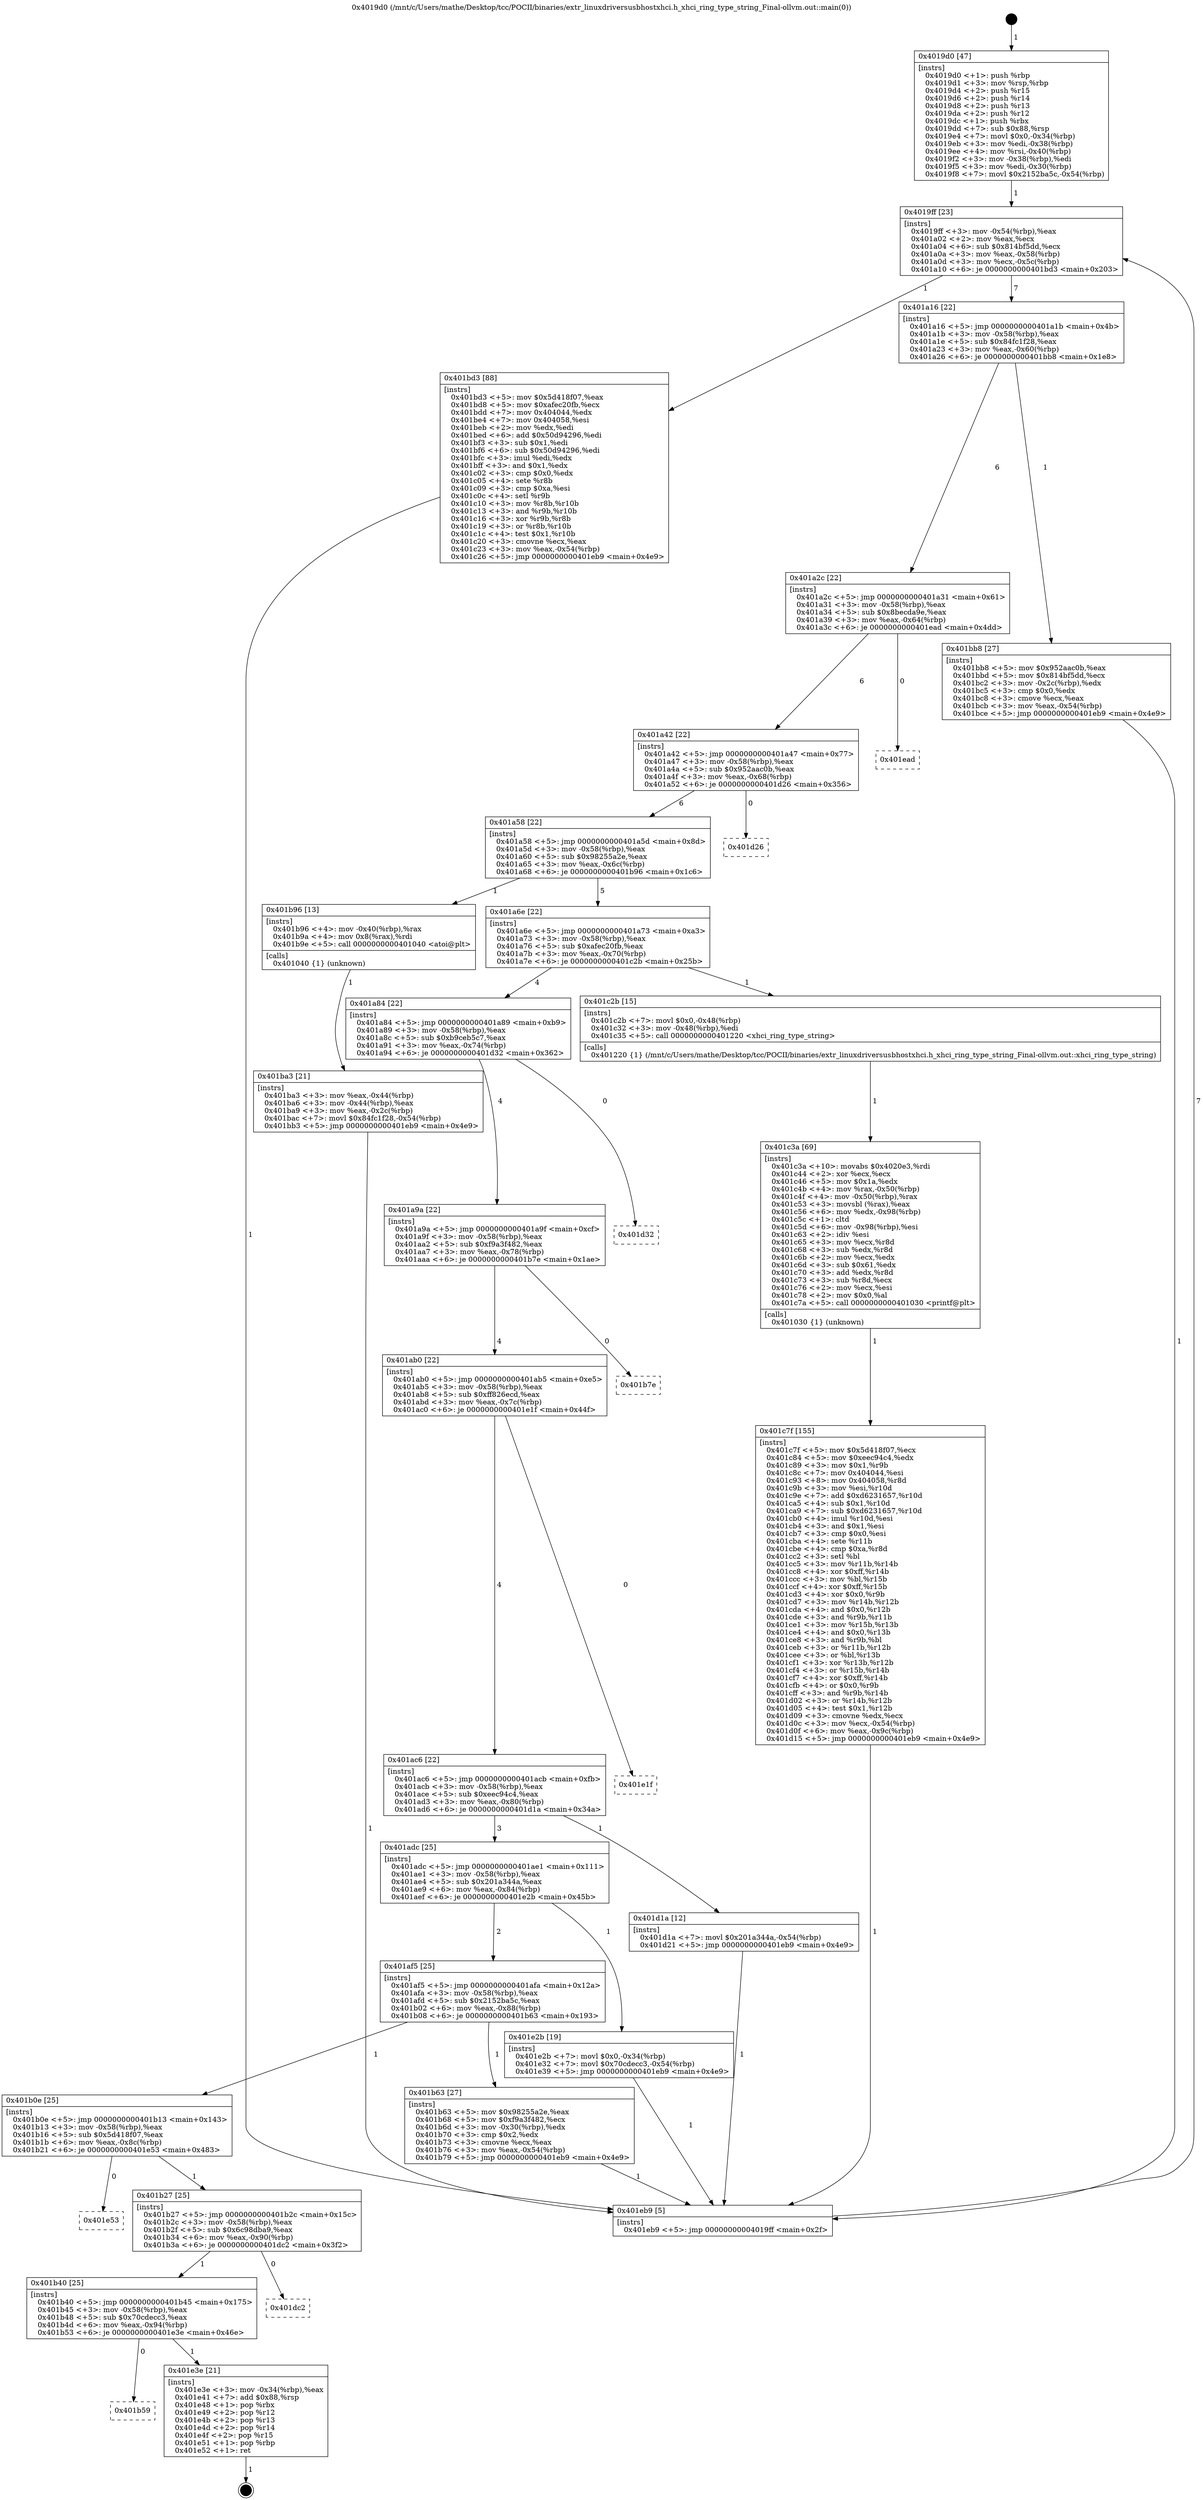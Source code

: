 digraph "0x4019d0" {
  label = "0x4019d0 (/mnt/c/Users/mathe/Desktop/tcc/POCII/binaries/extr_linuxdriversusbhostxhci.h_xhci_ring_type_string_Final-ollvm.out::main(0))"
  labelloc = "t"
  node[shape=record]

  Entry [label="",width=0.3,height=0.3,shape=circle,fillcolor=black,style=filled]
  "0x4019ff" [label="{
     0x4019ff [23]\l
     | [instrs]\l
     &nbsp;&nbsp;0x4019ff \<+3\>: mov -0x54(%rbp),%eax\l
     &nbsp;&nbsp;0x401a02 \<+2\>: mov %eax,%ecx\l
     &nbsp;&nbsp;0x401a04 \<+6\>: sub $0x814bf5dd,%ecx\l
     &nbsp;&nbsp;0x401a0a \<+3\>: mov %eax,-0x58(%rbp)\l
     &nbsp;&nbsp;0x401a0d \<+3\>: mov %ecx,-0x5c(%rbp)\l
     &nbsp;&nbsp;0x401a10 \<+6\>: je 0000000000401bd3 \<main+0x203\>\l
  }"]
  "0x401bd3" [label="{
     0x401bd3 [88]\l
     | [instrs]\l
     &nbsp;&nbsp;0x401bd3 \<+5\>: mov $0x5d418f07,%eax\l
     &nbsp;&nbsp;0x401bd8 \<+5\>: mov $0xafec20fb,%ecx\l
     &nbsp;&nbsp;0x401bdd \<+7\>: mov 0x404044,%edx\l
     &nbsp;&nbsp;0x401be4 \<+7\>: mov 0x404058,%esi\l
     &nbsp;&nbsp;0x401beb \<+2\>: mov %edx,%edi\l
     &nbsp;&nbsp;0x401bed \<+6\>: add $0x50d94296,%edi\l
     &nbsp;&nbsp;0x401bf3 \<+3\>: sub $0x1,%edi\l
     &nbsp;&nbsp;0x401bf6 \<+6\>: sub $0x50d94296,%edi\l
     &nbsp;&nbsp;0x401bfc \<+3\>: imul %edi,%edx\l
     &nbsp;&nbsp;0x401bff \<+3\>: and $0x1,%edx\l
     &nbsp;&nbsp;0x401c02 \<+3\>: cmp $0x0,%edx\l
     &nbsp;&nbsp;0x401c05 \<+4\>: sete %r8b\l
     &nbsp;&nbsp;0x401c09 \<+3\>: cmp $0xa,%esi\l
     &nbsp;&nbsp;0x401c0c \<+4\>: setl %r9b\l
     &nbsp;&nbsp;0x401c10 \<+3\>: mov %r8b,%r10b\l
     &nbsp;&nbsp;0x401c13 \<+3\>: and %r9b,%r10b\l
     &nbsp;&nbsp;0x401c16 \<+3\>: xor %r9b,%r8b\l
     &nbsp;&nbsp;0x401c19 \<+3\>: or %r8b,%r10b\l
     &nbsp;&nbsp;0x401c1c \<+4\>: test $0x1,%r10b\l
     &nbsp;&nbsp;0x401c20 \<+3\>: cmovne %ecx,%eax\l
     &nbsp;&nbsp;0x401c23 \<+3\>: mov %eax,-0x54(%rbp)\l
     &nbsp;&nbsp;0x401c26 \<+5\>: jmp 0000000000401eb9 \<main+0x4e9\>\l
  }"]
  "0x401a16" [label="{
     0x401a16 [22]\l
     | [instrs]\l
     &nbsp;&nbsp;0x401a16 \<+5\>: jmp 0000000000401a1b \<main+0x4b\>\l
     &nbsp;&nbsp;0x401a1b \<+3\>: mov -0x58(%rbp),%eax\l
     &nbsp;&nbsp;0x401a1e \<+5\>: sub $0x84fc1f28,%eax\l
     &nbsp;&nbsp;0x401a23 \<+3\>: mov %eax,-0x60(%rbp)\l
     &nbsp;&nbsp;0x401a26 \<+6\>: je 0000000000401bb8 \<main+0x1e8\>\l
  }"]
  Exit [label="",width=0.3,height=0.3,shape=circle,fillcolor=black,style=filled,peripheries=2]
  "0x401bb8" [label="{
     0x401bb8 [27]\l
     | [instrs]\l
     &nbsp;&nbsp;0x401bb8 \<+5\>: mov $0x952aac0b,%eax\l
     &nbsp;&nbsp;0x401bbd \<+5\>: mov $0x814bf5dd,%ecx\l
     &nbsp;&nbsp;0x401bc2 \<+3\>: mov -0x2c(%rbp),%edx\l
     &nbsp;&nbsp;0x401bc5 \<+3\>: cmp $0x0,%edx\l
     &nbsp;&nbsp;0x401bc8 \<+3\>: cmove %ecx,%eax\l
     &nbsp;&nbsp;0x401bcb \<+3\>: mov %eax,-0x54(%rbp)\l
     &nbsp;&nbsp;0x401bce \<+5\>: jmp 0000000000401eb9 \<main+0x4e9\>\l
  }"]
  "0x401a2c" [label="{
     0x401a2c [22]\l
     | [instrs]\l
     &nbsp;&nbsp;0x401a2c \<+5\>: jmp 0000000000401a31 \<main+0x61\>\l
     &nbsp;&nbsp;0x401a31 \<+3\>: mov -0x58(%rbp),%eax\l
     &nbsp;&nbsp;0x401a34 \<+5\>: sub $0x8becda9e,%eax\l
     &nbsp;&nbsp;0x401a39 \<+3\>: mov %eax,-0x64(%rbp)\l
     &nbsp;&nbsp;0x401a3c \<+6\>: je 0000000000401ead \<main+0x4dd\>\l
  }"]
  "0x401b59" [label="{
     0x401b59\l
  }", style=dashed]
  "0x401ead" [label="{
     0x401ead\l
  }", style=dashed]
  "0x401a42" [label="{
     0x401a42 [22]\l
     | [instrs]\l
     &nbsp;&nbsp;0x401a42 \<+5\>: jmp 0000000000401a47 \<main+0x77\>\l
     &nbsp;&nbsp;0x401a47 \<+3\>: mov -0x58(%rbp),%eax\l
     &nbsp;&nbsp;0x401a4a \<+5\>: sub $0x952aac0b,%eax\l
     &nbsp;&nbsp;0x401a4f \<+3\>: mov %eax,-0x68(%rbp)\l
     &nbsp;&nbsp;0x401a52 \<+6\>: je 0000000000401d26 \<main+0x356\>\l
  }"]
  "0x401e3e" [label="{
     0x401e3e [21]\l
     | [instrs]\l
     &nbsp;&nbsp;0x401e3e \<+3\>: mov -0x34(%rbp),%eax\l
     &nbsp;&nbsp;0x401e41 \<+7\>: add $0x88,%rsp\l
     &nbsp;&nbsp;0x401e48 \<+1\>: pop %rbx\l
     &nbsp;&nbsp;0x401e49 \<+2\>: pop %r12\l
     &nbsp;&nbsp;0x401e4b \<+2\>: pop %r13\l
     &nbsp;&nbsp;0x401e4d \<+2\>: pop %r14\l
     &nbsp;&nbsp;0x401e4f \<+2\>: pop %r15\l
     &nbsp;&nbsp;0x401e51 \<+1\>: pop %rbp\l
     &nbsp;&nbsp;0x401e52 \<+1\>: ret\l
  }"]
  "0x401d26" [label="{
     0x401d26\l
  }", style=dashed]
  "0x401a58" [label="{
     0x401a58 [22]\l
     | [instrs]\l
     &nbsp;&nbsp;0x401a58 \<+5\>: jmp 0000000000401a5d \<main+0x8d\>\l
     &nbsp;&nbsp;0x401a5d \<+3\>: mov -0x58(%rbp),%eax\l
     &nbsp;&nbsp;0x401a60 \<+5\>: sub $0x98255a2e,%eax\l
     &nbsp;&nbsp;0x401a65 \<+3\>: mov %eax,-0x6c(%rbp)\l
     &nbsp;&nbsp;0x401a68 \<+6\>: je 0000000000401b96 \<main+0x1c6\>\l
  }"]
  "0x401b40" [label="{
     0x401b40 [25]\l
     | [instrs]\l
     &nbsp;&nbsp;0x401b40 \<+5\>: jmp 0000000000401b45 \<main+0x175\>\l
     &nbsp;&nbsp;0x401b45 \<+3\>: mov -0x58(%rbp),%eax\l
     &nbsp;&nbsp;0x401b48 \<+5\>: sub $0x70cdecc3,%eax\l
     &nbsp;&nbsp;0x401b4d \<+6\>: mov %eax,-0x94(%rbp)\l
     &nbsp;&nbsp;0x401b53 \<+6\>: je 0000000000401e3e \<main+0x46e\>\l
  }"]
  "0x401b96" [label="{
     0x401b96 [13]\l
     | [instrs]\l
     &nbsp;&nbsp;0x401b96 \<+4\>: mov -0x40(%rbp),%rax\l
     &nbsp;&nbsp;0x401b9a \<+4\>: mov 0x8(%rax),%rdi\l
     &nbsp;&nbsp;0x401b9e \<+5\>: call 0000000000401040 \<atoi@plt\>\l
     | [calls]\l
     &nbsp;&nbsp;0x401040 \{1\} (unknown)\l
  }"]
  "0x401a6e" [label="{
     0x401a6e [22]\l
     | [instrs]\l
     &nbsp;&nbsp;0x401a6e \<+5\>: jmp 0000000000401a73 \<main+0xa3\>\l
     &nbsp;&nbsp;0x401a73 \<+3\>: mov -0x58(%rbp),%eax\l
     &nbsp;&nbsp;0x401a76 \<+5\>: sub $0xafec20fb,%eax\l
     &nbsp;&nbsp;0x401a7b \<+3\>: mov %eax,-0x70(%rbp)\l
     &nbsp;&nbsp;0x401a7e \<+6\>: je 0000000000401c2b \<main+0x25b\>\l
  }"]
  "0x401dc2" [label="{
     0x401dc2\l
  }", style=dashed]
  "0x401c2b" [label="{
     0x401c2b [15]\l
     | [instrs]\l
     &nbsp;&nbsp;0x401c2b \<+7\>: movl $0x0,-0x48(%rbp)\l
     &nbsp;&nbsp;0x401c32 \<+3\>: mov -0x48(%rbp),%edi\l
     &nbsp;&nbsp;0x401c35 \<+5\>: call 0000000000401220 \<xhci_ring_type_string\>\l
     | [calls]\l
     &nbsp;&nbsp;0x401220 \{1\} (/mnt/c/Users/mathe/Desktop/tcc/POCII/binaries/extr_linuxdriversusbhostxhci.h_xhci_ring_type_string_Final-ollvm.out::xhci_ring_type_string)\l
  }"]
  "0x401a84" [label="{
     0x401a84 [22]\l
     | [instrs]\l
     &nbsp;&nbsp;0x401a84 \<+5\>: jmp 0000000000401a89 \<main+0xb9\>\l
     &nbsp;&nbsp;0x401a89 \<+3\>: mov -0x58(%rbp),%eax\l
     &nbsp;&nbsp;0x401a8c \<+5\>: sub $0xb9ceb5c7,%eax\l
     &nbsp;&nbsp;0x401a91 \<+3\>: mov %eax,-0x74(%rbp)\l
     &nbsp;&nbsp;0x401a94 \<+6\>: je 0000000000401d32 \<main+0x362\>\l
  }"]
  "0x401b27" [label="{
     0x401b27 [25]\l
     | [instrs]\l
     &nbsp;&nbsp;0x401b27 \<+5\>: jmp 0000000000401b2c \<main+0x15c\>\l
     &nbsp;&nbsp;0x401b2c \<+3\>: mov -0x58(%rbp),%eax\l
     &nbsp;&nbsp;0x401b2f \<+5\>: sub $0x6c98dba9,%eax\l
     &nbsp;&nbsp;0x401b34 \<+6\>: mov %eax,-0x90(%rbp)\l
     &nbsp;&nbsp;0x401b3a \<+6\>: je 0000000000401dc2 \<main+0x3f2\>\l
  }"]
  "0x401d32" [label="{
     0x401d32\l
  }", style=dashed]
  "0x401a9a" [label="{
     0x401a9a [22]\l
     | [instrs]\l
     &nbsp;&nbsp;0x401a9a \<+5\>: jmp 0000000000401a9f \<main+0xcf\>\l
     &nbsp;&nbsp;0x401a9f \<+3\>: mov -0x58(%rbp),%eax\l
     &nbsp;&nbsp;0x401aa2 \<+5\>: sub $0xf9a3f482,%eax\l
     &nbsp;&nbsp;0x401aa7 \<+3\>: mov %eax,-0x78(%rbp)\l
     &nbsp;&nbsp;0x401aaa \<+6\>: je 0000000000401b7e \<main+0x1ae\>\l
  }"]
  "0x401e53" [label="{
     0x401e53\l
  }", style=dashed]
  "0x401b7e" [label="{
     0x401b7e\l
  }", style=dashed]
  "0x401ab0" [label="{
     0x401ab0 [22]\l
     | [instrs]\l
     &nbsp;&nbsp;0x401ab0 \<+5\>: jmp 0000000000401ab5 \<main+0xe5\>\l
     &nbsp;&nbsp;0x401ab5 \<+3\>: mov -0x58(%rbp),%eax\l
     &nbsp;&nbsp;0x401ab8 \<+5\>: sub $0xff826ecd,%eax\l
     &nbsp;&nbsp;0x401abd \<+3\>: mov %eax,-0x7c(%rbp)\l
     &nbsp;&nbsp;0x401ac0 \<+6\>: je 0000000000401e1f \<main+0x44f\>\l
  }"]
  "0x401c7f" [label="{
     0x401c7f [155]\l
     | [instrs]\l
     &nbsp;&nbsp;0x401c7f \<+5\>: mov $0x5d418f07,%ecx\l
     &nbsp;&nbsp;0x401c84 \<+5\>: mov $0xeec94c4,%edx\l
     &nbsp;&nbsp;0x401c89 \<+3\>: mov $0x1,%r9b\l
     &nbsp;&nbsp;0x401c8c \<+7\>: mov 0x404044,%esi\l
     &nbsp;&nbsp;0x401c93 \<+8\>: mov 0x404058,%r8d\l
     &nbsp;&nbsp;0x401c9b \<+3\>: mov %esi,%r10d\l
     &nbsp;&nbsp;0x401c9e \<+7\>: add $0xd6231657,%r10d\l
     &nbsp;&nbsp;0x401ca5 \<+4\>: sub $0x1,%r10d\l
     &nbsp;&nbsp;0x401ca9 \<+7\>: sub $0xd6231657,%r10d\l
     &nbsp;&nbsp;0x401cb0 \<+4\>: imul %r10d,%esi\l
     &nbsp;&nbsp;0x401cb4 \<+3\>: and $0x1,%esi\l
     &nbsp;&nbsp;0x401cb7 \<+3\>: cmp $0x0,%esi\l
     &nbsp;&nbsp;0x401cba \<+4\>: sete %r11b\l
     &nbsp;&nbsp;0x401cbe \<+4\>: cmp $0xa,%r8d\l
     &nbsp;&nbsp;0x401cc2 \<+3\>: setl %bl\l
     &nbsp;&nbsp;0x401cc5 \<+3\>: mov %r11b,%r14b\l
     &nbsp;&nbsp;0x401cc8 \<+4\>: xor $0xff,%r14b\l
     &nbsp;&nbsp;0x401ccc \<+3\>: mov %bl,%r15b\l
     &nbsp;&nbsp;0x401ccf \<+4\>: xor $0xff,%r15b\l
     &nbsp;&nbsp;0x401cd3 \<+4\>: xor $0x0,%r9b\l
     &nbsp;&nbsp;0x401cd7 \<+3\>: mov %r14b,%r12b\l
     &nbsp;&nbsp;0x401cda \<+4\>: and $0x0,%r12b\l
     &nbsp;&nbsp;0x401cde \<+3\>: and %r9b,%r11b\l
     &nbsp;&nbsp;0x401ce1 \<+3\>: mov %r15b,%r13b\l
     &nbsp;&nbsp;0x401ce4 \<+4\>: and $0x0,%r13b\l
     &nbsp;&nbsp;0x401ce8 \<+3\>: and %r9b,%bl\l
     &nbsp;&nbsp;0x401ceb \<+3\>: or %r11b,%r12b\l
     &nbsp;&nbsp;0x401cee \<+3\>: or %bl,%r13b\l
     &nbsp;&nbsp;0x401cf1 \<+3\>: xor %r13b,%r12b\l
     &nbsp;&nbsp;0x401cf4 \<+3\>: or %r15b,%r14b\l
     &nbsp;&nbsp;0x401cf7 \<+4\>: xor $0xff,%r14b\l
     &nbsp;&nbsp;0x401cfb \<+4\>: or $0x0,%r9b\l
     &nbsp;&nbsp;0x401cff \<+3\>: and %r9b,%r14b\l
     &nbsp;&nbsp;0x401d02 \<+3\>: or %r14b,%r12b\l
     &nbsp;&nbsp;0x401d05 \<+4\>: test $0x1,%r12b\l
     &nbsp;&nbsp;0x401d09 \<+3\>: cmovne %edx,%ecx\l
     &nbsp;&nbsp;0x401d0c \<+3\>: mov %ecx,-0x54(%rbp)\l
     &nbsp;&nbsp;0x401d0f \<+6\>: mov %eax,-0x9c(%rbp)\l
     &nbsp;&nbsp;0x401d15 \<+5\>: jmp 0000000000401eb9 \<main+0x4e9\>\l
  }"]
  "0x401e1f" [label="{
     0x401e1f\l
  }", style=dashed]
  "0x401ac6" [label="{
     0x401ac6 [22]\l
     | [instrs]\l
     &nbsp;&nbsp;0x401ac6 \<+5\>: jmp 0000000000401acb \<main+0xfb\>\l
     &nbsp;&nbsp;0x401acb \<+3\>: mov -0x58(%rbp),%eax\l
     &nbsp;&nbsp;0x401ace \<+5\>: sub $0xeec94c4,%eax\l
     &nbsp;&nbsp;0x401ad3 \<+3\>: mov %eax,-0x80(%rbp)\l
     &nbsp;&nbsp;0x401ad6 \<+6\>: je 0000000000401d1a \<main+0x34a\>\l
  }"]
  "0x401c3a" [label="{
     0x401c3a [69]\l
     | [instrs]\l
     &nbsp;&nbsp;0x401c3a \<+10\>: movabs $0x4020e3,%rdi\l
     &nbsp;&nbsp;0x401c44 \<+2\>: xor %ecx,%ecx\l
     &nbsp;&nbsp;0x401c46 \<+5\>: mov $0x1a,%edx\l
     &nbsp;&nbsp;0x401c4b \<+4\>: mov %rax,-0x50(%rbp)\l
     &nbsp;&nbsp;0x401c4f \<+4\>: mov -0x50(%rbp),%rax\l
     &nbsp;&nbsp;0x401c53 \<+3\>: movsbl (%rax),%eax\l
     &nbsp;&nbsp;0x401c56 \<+6\>: mov %edx,-0x98(%rbp)\l
     &nbsp;&nbsp;0x401c5c \<+1\>: cltd\l
     &nbsp;&nbsp;0x401c5d \<+6\>: mov -0x98(%rbp),%esi\l
     &nbsp;&nbsp;0x401c63 \<+2\>: idiv %esi\l
     &nbsp;&nbsp;0x401c65 \<+3\>: mov %ecx,%r8d\l
     &nbsp;&nbsp;0x401c68 \<+3\>: sub %edx,%r8d\l
     &nbsp;&nbsp;0x401c6b \<+2\>: mov %ecx,%edx\l
     &nbsp;&nbsp;0x401c6d \<+3\>: sub $0x61,%edx\l
     &nbsp;&nbsp;0x401c70 \<+3\>: add %edx,%r8d\l
     &nbsp;&nbsp;0x401c73 \<+3\>: sub %r8d,%ecx\l
     &nbsp;&nbsp;0x401c76 \<+2\>: mov %ecx,%esi\l
     &nbsp;&nbsp;0x401c78 \<+2\>: mov $0x0,%al\l
     &nbsp;&nbsp;0x401c7a \<+5\>: call 0000000000401030 \<printf@plt\>\l
     | [calls]\l
     &nbsp;&nbsp;0x401030 \{1\} (unknown)\l
  }"]
  "0x401d1a" [label="{
     0x401d1a [12]\l
     | [instrs]\l
     &nbsp;&nbsp;0x401d1a \<+7\>: movl $0x201a344a,-0x54(%rbp)\l
     &nbsp;&nbsp;0x401d21 \<+5\>: jmp 0000000000401eb9 \<main+0x4e9\>\l
  }"]
  "0x401adc" [label="{
     0x401adc [25]\l
     | [instrs]\l
     &nbsp;&nbsp;0x401adc \<+5\>: jmp 0000000000401ae1 \<main+0x111\>\l
     &nbsp;&nbsp;0x401ae1 \<+3\>: mov -0x58(%rbp),%eax\l
     &nbsp;&nbsp;0x401ae4 \<+5\>: sub $0x201a344a,%eax\l
     &nbsp;&nbsp;0x401ae9 \<+6\>: mov %eax,-0x84(%rbp)\l
     &nbsp;&nbsp;0x401aef \<+6\>: je 0000000000401e2b \<main+0x45b\>\l
  }"]
  "0x401ba3" [label="{
     0x401ba3 [21]\l
     | [instrs]\l
     &nbsp;&nbsp;0x401ba3 \<+3\>: mov %eax,-0x44(%rbp)\l
     &nbsp;&nbsp;0x401ba6 \<+3\>: mov -0x44(%rbp),%eax\l
     &nbsp;&nbsp;0x401ba9 \<+3\>: mov %eax,-0x2c(%rbp)\l
     &nbsp;&nbsp;0x401bac \<+7\>: movl $0x84fc1f28,-0x54(%rbp)\l
     &nbsp;&nbsp;0x401bb3 \<+5\>: jmp 0000000000401eb9 \<main+0x4e9\>\l
  }"]
  "0x401e2b" [label="{
     0x401e2b [19]\l
     | [instrs]\l
     &nbsp;&nbsp;0x401e2b \<+7\>: movl $0x0,-0x34(%rbp)\l
     &nbsp;&nbsp;0x401e32 \<+7\>: movl $0x70cdecc3,-0x54(%rbp)\l
     &nbsp;&nbsp;0x401e39 \<+5\>: jmp 0000000000401eb9 \<main+0x4e9\>\l
  }"]
  "0x401af5" [label="{
     0x401af5 [25]\l
     | [instrs]\l
     &nbsp;&nbsp;0x401af5 \<+5\>: jmp 0000000000401afa \<main+0x12a\>\l
     &nbsp;&nbsp;0x401afa \<+3\>: mov -0x58(%rbp),%eax\l
     &nbsp;&nbsp;0x401afd \<+5\>: sub $0x2152ba5c,%eax\l
     &nbsp;&nbsp;0x401b02 \<+6\>: mov %eax,-0x88(%rbp)\l
     &nbsp;&nbsp;0x401b08 \<+6\>: je 0000000000401b63 \<main+0x193\>\l
  }"]
  "0x4019d0" [label="{
     0x4019d0 [47]\l
     | [instrs]\l
     &nbsp;&nbsp;0x4019d0 \<+1\>: push %rbp\l
     &nbsp;&nbsp;0x4019d1 \<+3\>: mov %rsp,%rbp\l
     &nbsp;&nbsp;0x4019d4 \<+2\>: push %r15\l
     &nbsp;&nbsp;0x4019d6 \<+2\>: push %r14\l
     &nbsp;&nbsp;0x4019d8 \<+2\>: push %r13\l
     &nbsp;&nbsp;0x4019da \<+2\>: push %r12\l
     &nbsp;&nbsp;0x4019dc \<+1\>: push %rbx\l
     &nbsp;&nbsp;0x4019dd \<+7\>: sub $0x88,%rsp\l
     &nbsp;&nbsp;0x4019e4 \<+7\>: movl $0x0,-0x34(%rbp)\l
     &nbsp;&nbsp;0x4019eb \<+3\>: mov %edi,-0x38(%rbp)\l
     &nbsp;&nbsp;0x4019ee \<+4\>: mov %rsi,-0x40(%rbp)\l
     &nbsp;&nbsp;0x4019f2 \<+3\>: mov -0x38(%rbp),%edi\l
     &nbsp;&nbsp;0x4019f5 \<+3\>: mov %edi,-0x30(%rbp)\l
     &nbsp;&nbsp;0x4019f8 \<+7\>: movl $0x2152ba5c,-0x54(%rbp)\l
  }"]
  "0x401b63" [label="{
     0x401b63 [27]\l
     | [instrs]\l
     &nbsp;&nbsp;0x401b63 \<+5\>: mov $0x98255a2e,%eax\l
     &nbsp;&nbsp;0x401b68 \<+5\>: mov $0xf9a3f482,%ecx\l
     &nbsp;&nbsp;0x401b6d \<+3\>: mov -0x30(%rbp),%edx\l
     &nbsp;&nbsp;0x401b70 \<+3\>: cmp $0x2,%edx\l
     &nbsp;&nbsp;0x401b73 \<+3\>: cmovne %ecx,%eax\l
     &nbsp;&nbsp;0x401b76 \<+3\>: mov %eax,-0x54(%rbp)\l
     &nbsp;&nbsp;0x401b79 \<+5\>: jmp 0000000000401eb9 \<main+0x4e9\>\l
  }"]
  "0x401b0e" [label="{
     0x401b0e [25]\l
     | [instrs]\l
     &nbsp;&nbsp;0x401b0e \<+5\>: jmp 0000000000401b13 \<main+0x143\>\l
     &nbsp;&nbsp;0x401b13 \<+3\>: mov -0x58(%rbp),%eax\l
     &nbsp;&nbsp;0x401b16 \<+5\>: sub $0x5d418f07,%eax\l
     &nbsp;&nbsp;0x401b1b \<+6\>: mov %eax,-0x8c(%rbp)\l
     &nbsp;&nbsp;0x401b21 \<+6\>: je 0000000000401e53 \<main+0x483\>\l
  }"]
  "0x401eb9" [label="{
     0x401eb9 [5]\l
     | [instrs]\l
     &nbsp;&nbsp;0x401eb9 \<+5\>: jmp 00000000004019ff \<main+0x2f\>\l
  }"]
  Entry -> "0x4019d0" [label=" 1"]
  "0x4019ff" -> "0x401bd3" [label=" 1"]
  "0x4019ff" -> "0x401a16" [label=" 7"]
  "0x401e3e" -> Exit [label=" 1"]
  "0x401a16" -> "0x401bb8" [label=" 1"]
  "0x401a16" -> "0x401a2c" [label=" 6"]
  "0x401b40" -> "0x401b59" [label=" 0"]
  "0x401a2c" -> "0x401ead" [label=" 0"]
  "0x401a2c" -> "0x401a42" [label=" 6"]
  "0x401b40" -> "0x401e3e" [label=" 1"]
  "0x401a42" -> "0x401d26" [label=" 0"]
  "0x401a42" -> "0x401a58" [label=" 6"]
  "0x401b27" -> "0x401b40" [label=" 1"]
  "0x401a58" -> "0x401b96" [label=" 1"]
  "0x401a58" -> "0x401a6e" [label=" 5"]
  "0x401b27" -> "0x401dc2" [label=" 0"]
  "0x401a6e" -> "0x401c2b" [label=" 1"]
  "0x401a6e" -> "0x401a84" [label=" 4"]
  "0x401b0e" -> "0x401b27" [label=" 1"]
  "0x401a84" -> "0x401d32" [label=" 0"]
  "0x401a84" -> "0x401a9a" [label=" 4"]
  "0x401b0e" -> "0x401e53" [label=" 0"]
  "0x401a9a" -> "0x401b7e" [label=" 0"]
  "0x401a9a" -> "0x401ab0" [label=" 4"]
  "0x401e2b" -> "0x401eb9" [label=" 1"]
  "0x401ab0" -> "0x401e1f" [label=" 0"]
  "0x401ab0" -> "0x401ac6" [label=" 4"]
  "0x401d1a" -> "0x401eb9" [label=" 1"]
  "0x401ac6" -> "0x401d1a" [label=" 1"]
  "0x401ac6" -> "0x401adc" [label=" 3"]
  "0x401c7f" -> "0x401eb9" [label=" 1"]
  "0x401adc" -> "0x401e2b" [label=" 1"]
  "0x401adc" -> "0x401af5" [label=" 2"]
  "0x401c3a" -> "0x401c7f" [label=" 1"]
  "0x401af5" -> "0x401b63" [label=" 1"]
  "0x401af5" -> "0x401b0e" [label=" 1"]
  "0x401b63" -> "0x401eb9" [label=" 1"]
  "0x4019d0" -> "0x4019ff" [label=" 1"]
  "0x401eb9" -> "0x4019ff" [label=" 7"]
  "0x401b96" -> "0x401ba3" [label=" 1"]
  "0x401ba3" -> "0x401eb9" [label=" 1"]
  "0x401bb8" -> "0x401eb9" [label=" 1"]
  "0x401bd3" -> "0x401eb9" [label=" 1"]
  "0x401c2b" -> "0x401c3a" [label=" 1"]
}
